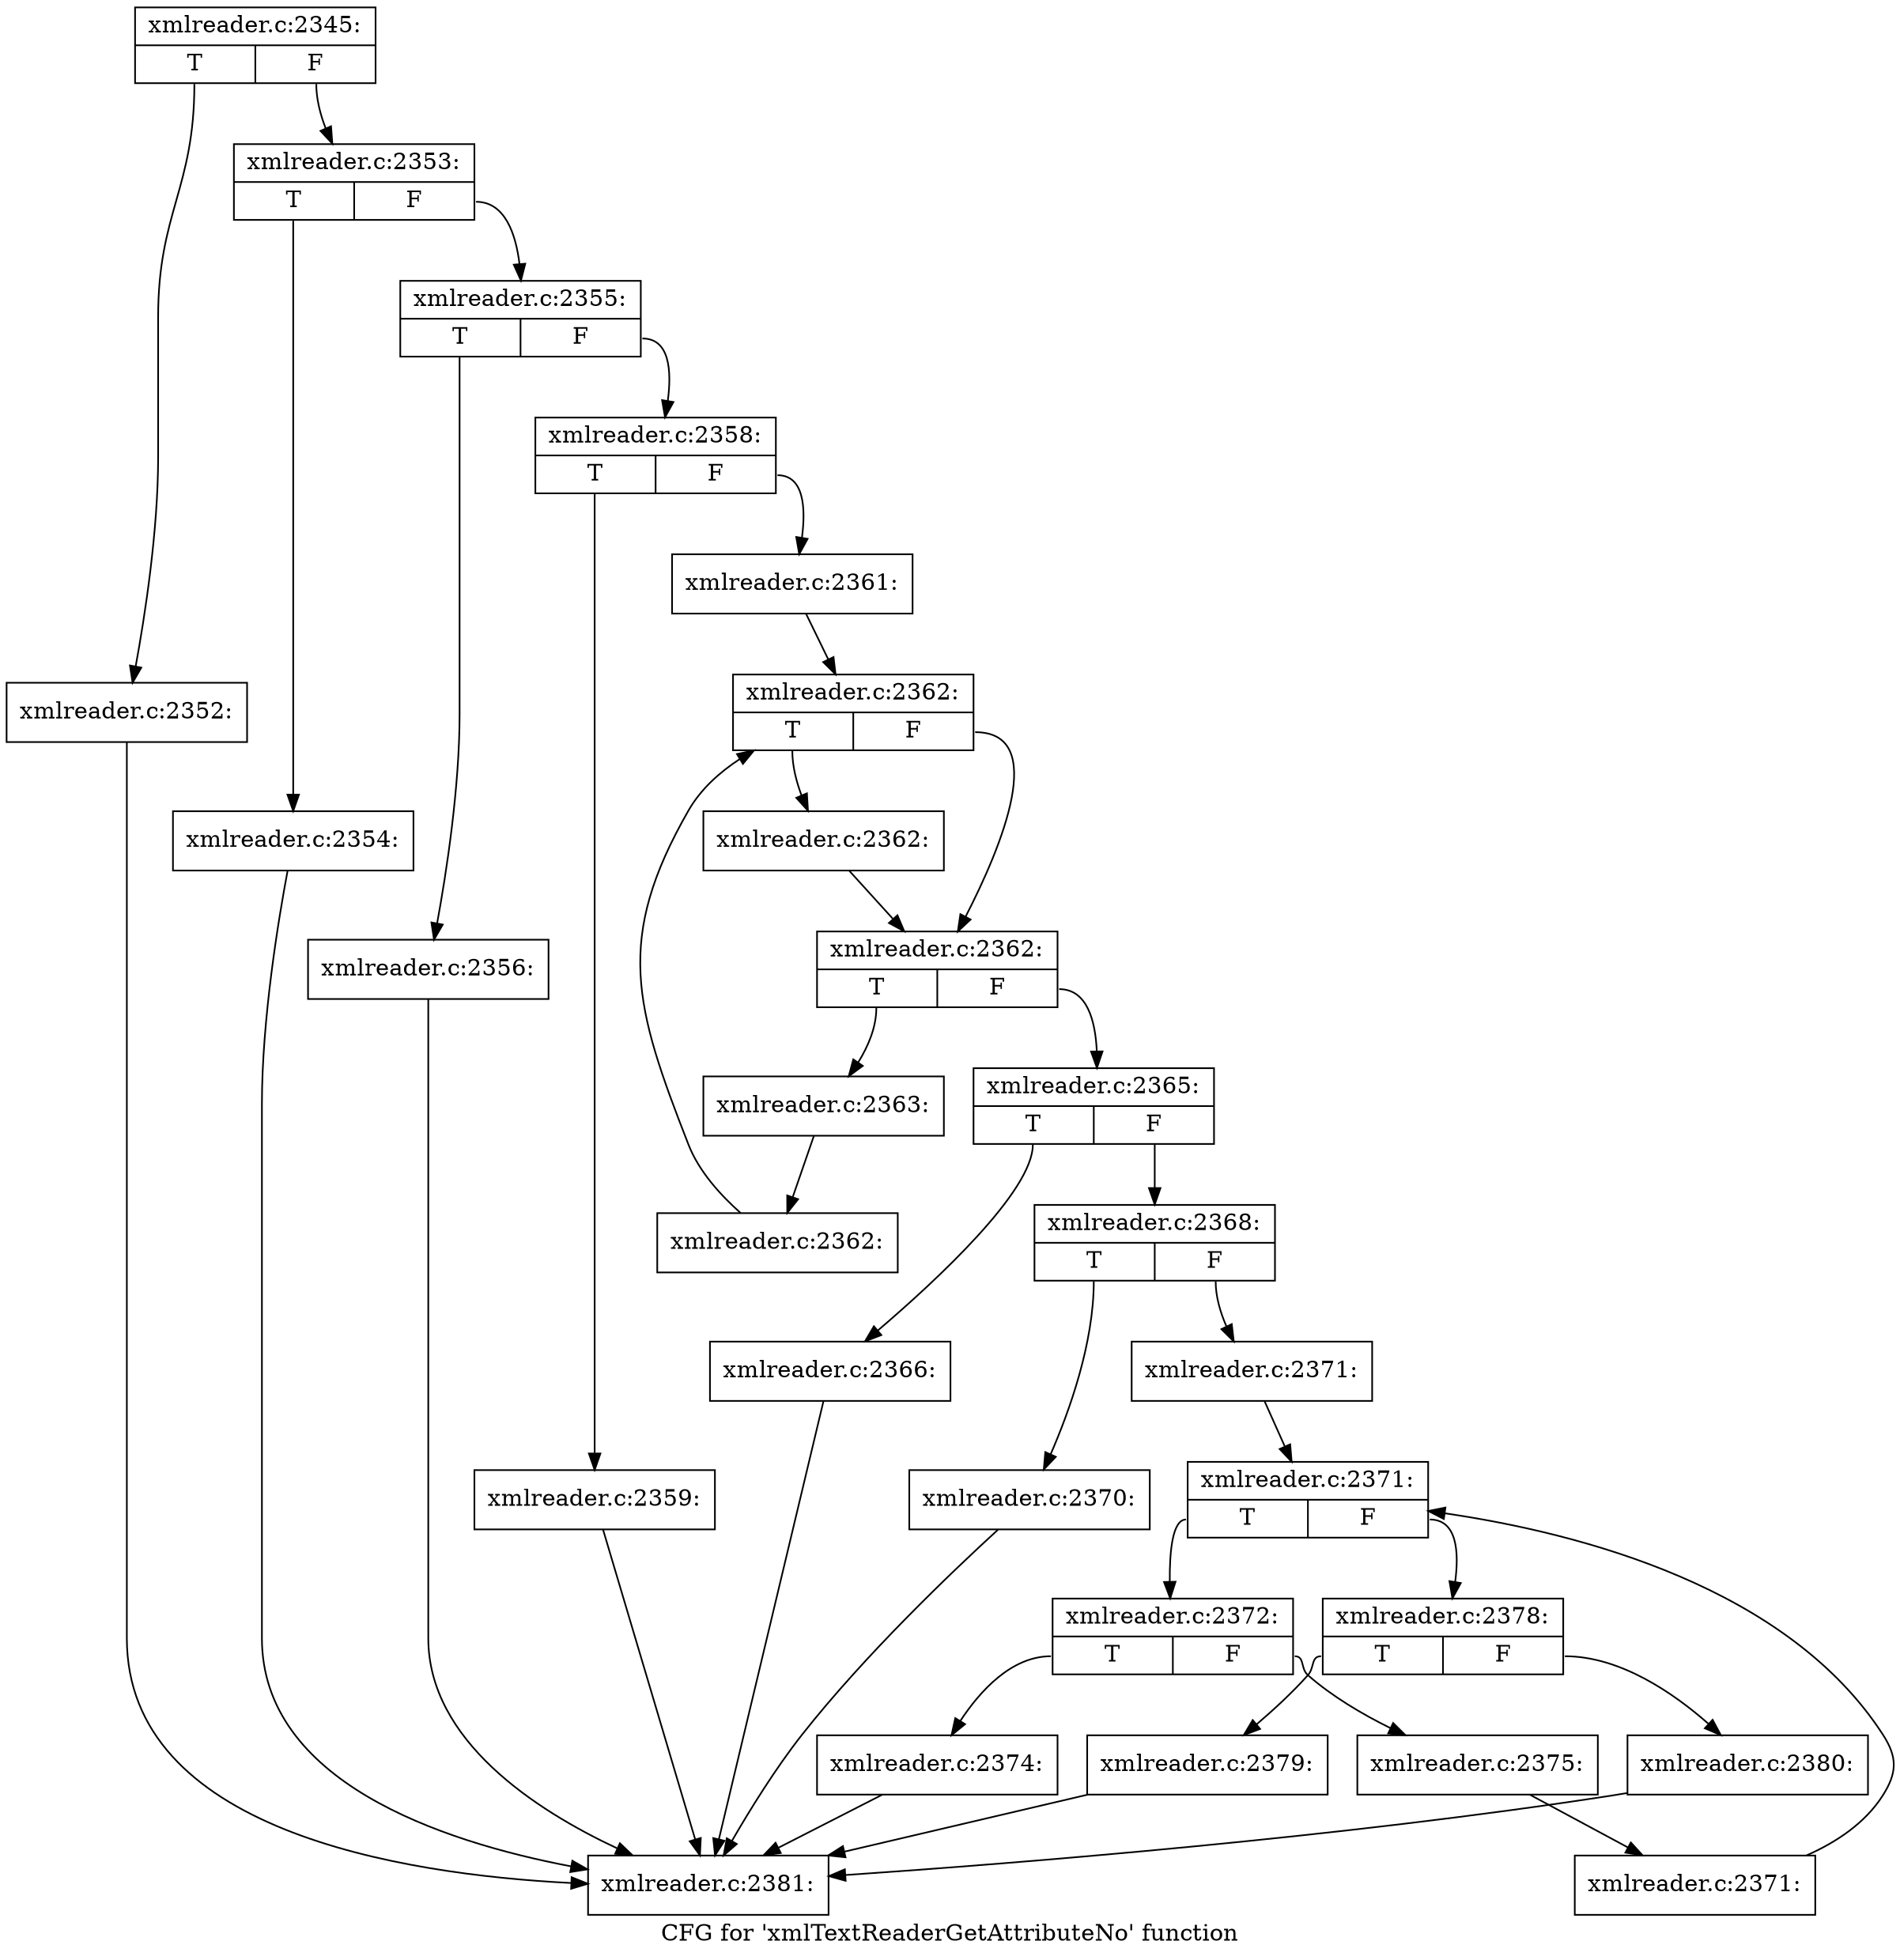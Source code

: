 digraph "CFG for 'xmlTextReaderGetAttributeNo' function" {
	label="CFG for 'xmlTextReaderGetAttributeNo' function";

	Node0x55e449318d80 [shape=record,label="{xmlreader.c:2345:|{<s0>T|<s1>F}}"];
	Node0x55e449318d80:s0 -> Node0x55e449320360;
	Node0x55e449318d80:s1 -> Node0x55e4493203b0;
	Node0x55e449320360 [shape=record,label="{xmlreader.c:2352:}"];
	Node0x55e449320360 -> Node0x55e44931a3d0;
	Node0x55e4493203b0 [shape=record,label="{xmlreader.c:2353:|{<s0>T|<s1>F}}"];
	Node0x55e4493203b0:s0 -> Node0x55e449320810;
	Node0x55e4493203b0:s1 -> Node0x55e449320860;
	Node0x55e449320810 [shape=record,label="{xmlreader.c:2354:}"];
	Node0x55e449320810 -> Node0x55e44931a3d0;
	Node0x55e449320860 [shape=record,label="{xmlreader.c:2355:|{<s0>T|<s1>F}}"];
	Node0x55e449320860:s0 -> Node0x55e449320d50;
	Node0x55e449320860:s1 -> Node0x55e449320da0;
	Node0x55e449320d50 [shape=record,label="{xmlreader.c:2356:}"];
	Node0x55e449320d50 -> Node0x55e44931a3d0;
	Node0x55e449320da0 [shape=record,label="{xmlreader.c:2358:|{<s0>T|<s1>F}}"];
	Node0x55e449320da0:s0 -> Node0x55e449321290;
	Node0x55e449320da0:s1 -> Node0x55e4493212e0;
	Node0x55e449321290 [shape=record,label="{xmlreader.c:2359:}"];
	Node0x55e449321290 -> Node0x55e44931a3d0;
	Node0x55e4493212e0 [shape=record,label="{xmlreader.c:2361:}"];
	Node0x55e4493212e0 -> Node0x55e449321d60;
	Node0x55e449321d60 [shape=record,label="{xmlreader.c:2362:|{<s0>T|<s1>F}}"];
	Node0x55e449321d60:s0 -> Node0x55e449322110;
	Node0x55e449321d60:s1 -> Node0x55e4493220c0;
	Node0x55e449322110 [shape=record,label="{xmlreader.c:2362:}"];
	Node0x55e449322110 -> Node0x55e4493220c0;
	Node0x55e4493220c0 [shape=record,label="{xmlreader.c:2362:|{<s0>T|<s1>F}}"];
	Node0x55e4493220c0:s0 -> Node0x55e449322040;
	Node0x55e4493220c0:s1 -> Node0x55e449321bc0;
	Node0x55e449322040 [shape=record,label="{xmlreader.c:2363:}"];
	Node0x55e449322040 -> Node0x55e449321fb0;
	Node0x55e449321fb0 [shape=record,label="{xmlreader.c:2362:}"];
	Node0x55e449321fb0 -> Node0x55e449321d60;
	Node0x55e449321bc0 [shape=record,label="{xmlreader.c:2365:|{<s0>T|<s1>F}}"];
	Node0x55e449321bc0:s0 -> Node0x55e449322cc0;
	Node0x55e449321bc0:s1 -> Node0x55e449322d10;
	Node0x55e449322cc0 [shape=record,label="{xmlreader.c:2366:}"];
	Node0x55e449322cc0 -> Node0x55e44931a3d0;
	Node0x55e449322d10 [shape=record,label="{xmlreader.c:2368:|{<s0>T|<s1>F}}"];
	Node0x55e449322d10:s0 -> Node0x55e4493237c0;
	Node0x55e449322d10:s1 -> Node0x55e449323810;
	Node0x55e4493237c0 [shape=record,label="{xmlreader.c:2370:}"];
	Node0x55e4493237c0 -> Node0x55e44931a3d0;
	Node0x55e449323810 [shape=record,label="{xmlreader.c:2371:}"];
	Node0x55e449323810 -> Node0x55e449323cc0;
	Node0x55e449323cc0 [shape=record,label="{xmlreader.c:2371:|{<s0>T|<s1>F}}"];
	Node0x55e449323cc0:s0 -> Node0x55e449323fa0;
	Node0x55e449323cc0:s1 -> Node0x55e449323c70;
	Node0x55e449323fa0 [shape=record,label="{xmlreader.c:2372:|{<s0>T|<s1>F}}"];
	Node0x55e449323fa0:s0 -> Node0x55e449324500;
	Node0x55e449323fa0:s1 -> Node0x55e449324550;
	Node0x55e449324500 [shape=record,label="{xmlreader.c:2374:}"];
	Node0x55e449324500 -> Node0x55e44931a3d0;
	Node0x55e449324550 [shape=record,label="{xmlreader.c:2375:}"];
	Node0x55e449324550 -> Node0x55e449323f10;
	Node0x55e449323f10 [shape=record,label="{xmlreader.c:2371:}"];
	Node0x55e449323f10 -> Node0x55e449323cc0;
	Node0x55e449323c70 [shape=record,label="{xmlreader.c:2378:|{<s0>T|<s1>F}}"];
	Node0x55e449323c70:s0 -> Node0x55e449325ae0;
	Node0x55e449323c70:s1 -> Node0x55e449325b30;
	Node0x55e449325ae0 [shape=record,label="{xmlreader.c:2379:}"];
	Node0x55e449325ae0 -> Node0x55e44931a3d0;
	Node0x55e449325b30 [shape=record,label="{xmlreader.c:2380:}"];
	Node0x55e449325b30 -> Node0x55e44931a3d0;
	Node0x55e44931a3d0 [shape=record,label="{xmlreader.c:2381:}"];
}
